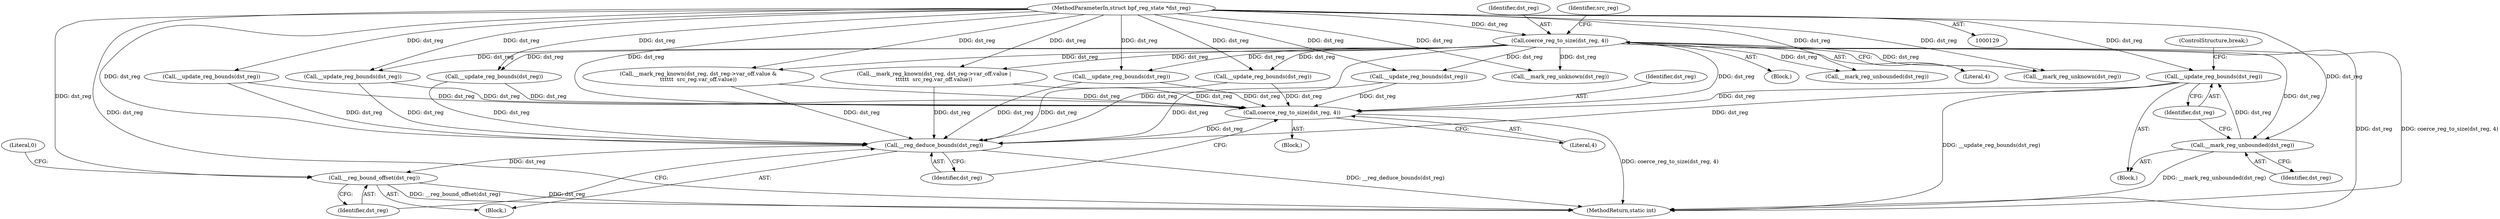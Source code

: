 digraph "0_linux_d3bd7413e0ca40b60cf60d4003246d067cafdeda@API" {
"1000483" [label="(Call,__update_reg_bounds(dst_reg))"];
"1000481" [label="(Call,__mark_reg_unbounded(dst_reg))"];
"1000177" [label="(Call,coerce_reg_to_size(dst_reg, 4))"];
"1000132" [label="(MethodParameterIn,struct bpf_reg_state *dst_reg)"];
"1000894" [label="(Call,coerce_reg_to_size(dst_reg, 4))"];
"1000897" [label="(Call,__reg_deduce_bounds(dst_reg))"];
"1000899" [label="(Call,__reg_bound_offset(dst_reg))"];
"1000483" [label="(Call,__update_reg_bounds(dst_reg))"];
"1000894" [label="(Call,coerce_reg_to_size(dst_reg, 4))"];
"1000484" [label="(Identifier,dst_reg)"];
"1000641" [label="(Call,__mark_reg_known(dst_reg, dst_reg->var_off.value |\n\t\t\t\t\t\t  src_reg.var_off.value))"];
"1000893" [label="(Block,)"];
"1000900" [label="(Identifier,dst_reg)"];
"1000895" [label="(Identifier,dst_reg)"];
"1000235" [label="(Call,__mark_reg_unknown(dst_reg))"];
"1000902" [label="(Literal,0)"];
"1000176" [label="(Block,)"];
"1000177" [label="(Call,coerce_reg_to_size(dst_reg, 4))"];
"1000497" [label="(Call,__mark_reg_unbounded(dst_reg))"];
"1000552" [label="(Call,__mark_reg_known(dst_reg, dst_reg->var_off.value &\n\t\t\t\t\t\t  src_reg.var_off.value))"];
"1000903" [label="(MethodReturn,static int)"];
"1000875" [label="(Call,__update_reg_bounds(dst_reg))"];
"1000785" [label="(Call,__update_reg_bounds(dst_reg))"];
"1000898" [label="(Identifier,dst_reg)"];
"1000632" [label="(Call,__update_reg_bounds(dst_reg))"];
"1000899" [label="(Call,__reg_bound_offset(dst_reg))"];
"1000134" [label="(Block,)"];
"1000485" [label="(ControlStructure,break;)"];
"1000897" [label="(Call,__reg_deduce_bounds(dst_reg))"];
"1000178" [label="(Identifier,dst_reg)"];
"1000132" [label="(MethodParameterIn,struct bpf_reg_state *dst_reg)"];
"1000482" [label="(Identifier,dst_reg)"];
"1000255" [label="(Call,__mark_reg_unknown(dst_reg))"];
"1000727" [label="(Call,__update_reg_bounds(dst_reg))"];
"1000499" [label="(Call,__update_reg_bounds(dst_reg))"];
"1000830" [label="(Call,__update_reg_bounds(dst_reg))"];
"1000182" [label="(Identifier,src_reg)"];
"1000179" [label="(Literal,4)"];
"1000481" [label="(Call,__mark_reg_unbounded(dst_reg))"];
"1000480" [label="(Block,)"];
"1000896" [label="(Literal,4)"];
"1000483" -> "1000480"  [label="AST: "];
"1000483" -> "1000484"  [label="CFG: "];
"1000484" -> "1000483"  [label="AST: "];
"1000485" -> "1000483"  [label="CFG: "];
"1000483" -> "1000903"  [label="DDG: __update_reg_bounds(dst_reg)"];
"1000481" -> "1000483"  [label="DDG: dst_reg"];
"1000132" -> "1000483"  [label="DDG: dst_reg"];
"1000483" -> "1000894"  [label="DDG: dst_reg"];
"1000483" -> "1000897"  [label="DDG: dst_reg"];
"1000481" -> "1000480"  [label="AST: "];
"1000481" -> "1000482"  [label="CFG: "];
"1000482" -> "1000481"  [label="AST: "];
"1000484" -> "1000481"  [label="CFG: "];
"1000481" -> "1000903"  [label="DDG: __mark_reg_unbounded(dst_reg)"];
"1000177" -> "1000481"  [label="DDG: dst_reg"];
"1000132" -> "1000481"  [label="DDG: dst_reg"];
"1000177" -> "1000176"  [label="AST: "];
"1000177" -> "1000179"  [label="CFG: "];
"1000178" -> "1000177"  [label="AST: "];
"1000179" -> "1000177"  [label="AST: "];
"1000182" -> "1000177"  [label="CFG: "];
"1000177" -> "1000903"  [label="DDG: dst_reg"];
"1000177" -> "1000903"  [label="DDG: coerce_reg_to_size(dst_reg, 4)"];
"1000132" -> "1000177"  [label="DDG: dst_reg"];
"1000177" -> "1000235"  [label="DDG: dst_reg"];
"1000177" -> "1000255"  [label="DDG: dst_reg"];
"1000177" -> "1000497"  [label="DDG: dst_reg"];
"1000177" -> "1000552"  [label="DDG: dst_reg"];
"1000177" -> "1000632"  [label="DDG: dst_reg"];
"1000177" -> "1000641"  [label="DDG: dst_reg"];
"1000177" -> "1000727"  [label="DDG: dst_reg"];
"1000177" -> "1000785"  [label="DDG: dst_reg"];
"1000177" -> "1000830"  [label="DDG: dst_reg"];
"1000177" -> "1000875"  [label="DDG: dst_reg"];
"1000177" -> "1000894"  [label="DDG: dst_reg"];
"1000177" -> "1000897"  [label="DDG: dst_reg"];
"1000132" -> "1000129"  [label="AST: "];
"1000132" -> "1000903"  [label="DDG: dst_reg"];
"1000132" -> "1000235"  [label="DDG: dst_reg"];
"1000132" -> "1000255"  [label="DDG: dst_reg"];
"1000132" -> "1000497"  [label="DDG: dst_reg"];
"1000132" -> "1000499"  [label="DDG: dst_reg"];
"1000132" -> "1000552"  [label="DDG: dst_reg"];
"1000132" -> "1000632"  [label="DDG: dst_reg"];
"1000132" -> "1000641"  [label="DDG: dst_reg"];
"1000132" -> "1000727"  [label="DDG: dst_reg"];
"1000132" -> "1000785"  [label="DDG: dst_reg"];
"1000132" -> "1000830"  [label="DDG: dst_reg"];
"1000132" -> "1000875"  [label="DDG: dst_reg"];
"1000132" -> "1000894"  [label="DDG: dst_reg"];
"1000132" -> "1000897"  [label="DDG: dst_reg"];
"1000132" -> "1000899"  [label="DDG: dst_reg"];
"1000894" -> "1000893"  [label="AST: "];
"1000894" -> "1000896"  [label="CFG: "];
"1000895" -> "1000894"  [label="AST: "];
"1000896" -> "1000894"  [label="AST: "];
"1000898" -> "1000894"  [label="CFG: "];
"1000894" -> "1000903"  [label="DDG: coerce_reg_to_size(dst_reg, 4)"];
"1000552" -> "1000894"  [label="DDG: dst_reg"];
"1000632" -> "1000894"  [label="DDG: dst_reg"];
"1000785" -> "1000894"  [label="DDG: dst_reg"];
"1000499" -> "1000894"  [label="DDG: dst_reg"];
"1000875" -> "1000894"  [label="DDG: dst_reg"];
"1000727" -> "1000894"  [label="DDG: dst_reg"];
"1000641" -> "1000894"  [label="DDG: dst_reg"];
"1000830" -> "1000894"  [label="DDG: dst_reg"];
"1000894" -> "1000897"  [label="DDG: dst_reg"];
"1000897" -> "1000134"  [label="AST: "];
"1000897" -> "1000898"  [label="CFG: "];
"1000898" -> "1000897"  [label="AST: "];
"1000900" -> "1000897"  [label="CFG: "];
"1000897" -> "1000903"  [label="DDG: __reg_deduce_bounds(dst_reg)"];
"1000552" -> "1000897"  [label="DDG: dst_reg"];
"1000632" -> "1000897"  [label="DDG: dst_reg"];
"1000785" -> "1000897"  [label="DDG: dst_reg"];
"1000499" -> "1000897"  [label="DDG: dst_reg"];
"1000875" -> "1000897"  [label="DDG: dst_reg"];
"1000727" -> "1000897"  [label="DDG: dst_reg"];
"1000641" -> "1000897"  [label="DDG: dst_reg"];
"1000830" -> "1000897"  [label="DDG: dst_reg"];
"1000897" -> "1000899"  [label="DDG: dst_reg"];
"1000899" -> "1000134"  [label="AST: "];
"1000899" -> "1000900"  [label="CFG: "];
"1000900" -> "1000899"  [label="AST: "];
"1000902" -> "1000899"  [label="CFG: "];
"1000899" -> "1000903"  [label="DDG: __reg_bound_offset(dst_reg)"];
"1000899" -> "1000903"  [label="DDG: dst_reg"];
}
